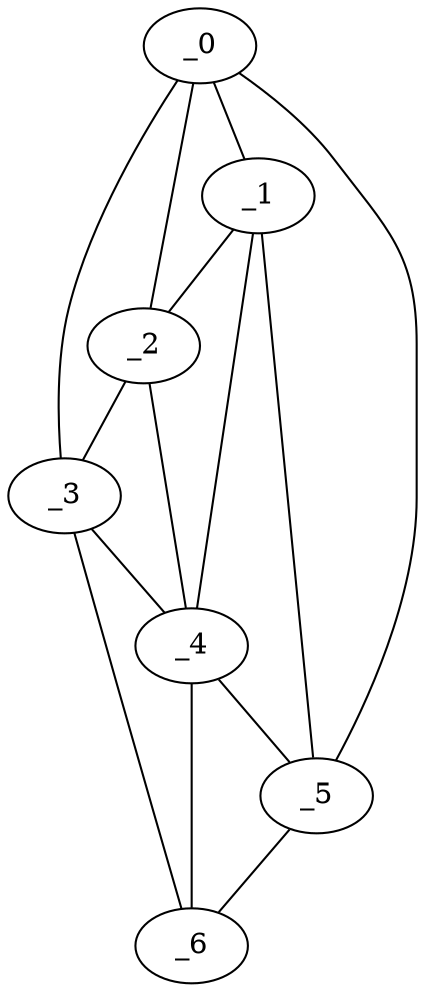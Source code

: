 graph "obj74__185.gxl" {
	_0	 [x=11,
		y=46];
	_1	 [x=67,
		y=52];
	_0 -- _1	 [valence=1];
	_2	 [x=89,
		y=31];
	_0 -- _2	 [valence=1];
	_3	 [x=107,
		y=22];
	_0 -- _3	 [valence=1];
	_5	 [x=123,
		y=101];
	_0 -- _5	 [valence=1];
	_1 -- _2	 [valence=2];
	_4	 [x=111,
		y=57];
	_1 -- _4	 [valence=1];
	_1 -- _5	 [valence=2];
	_2 -- _3	 [valence=2];
	_2 -- _4	 [valence=1];
	_3 -- _4	 [valence=2];
	_6	 [x=125,
		y=19];
	_3 -- _6	 [valence=1];
	_4 -- _5	 [valence=1];
	_4 -- _6	 [valence=2];
	_5 -- _6	 [valence=1];
}
